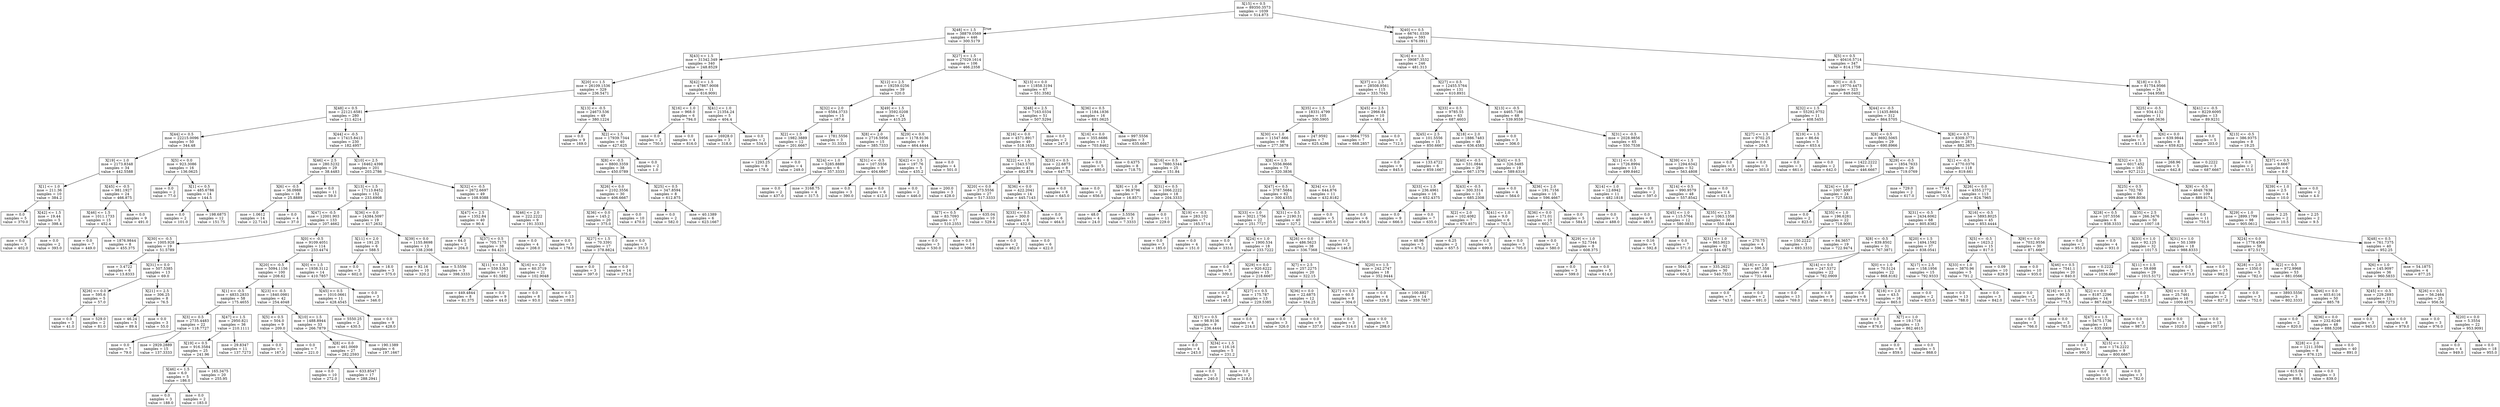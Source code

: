 digraph Tree {
node [shape=box] ;
0 [label="X[15] <= 0.5\nmse = 89350.3573\nsamples = 1039\nvalue = 514.873"] ;
1 [label="X[48] <= 1.5\nmse = 38879.0569\nsamples = 446\nvalue = 300.5179"] ;
0 -> 1 [labeldistance=2.5, labelangle=45, headlabel="True"] ;
2 [label="X[43] <= 1.5\nmse = 31342.349\nsamples = 340\nvalue = 248.8529"] ;
1 -> 2 ;
3 [label="X[20] <= 1.5\nmse = 26109.1536\nsamples = 329\nvalue = 236.5471"] ;
2 -> 3 ;
4 [label="X[48] <= 0.5\nmse = 22121.6581\nsamples = 280\nvalue = 211.4214"] ;
3 -> 4 ;
5 [label="X[44] <= 0.5\nmse = 22215.0096\nsamples = 50\nvalue = 344.48"] ;
4 -> 5 ;
6 [label="X[19] <= 1.0\nmse = 2173.8348\nsamples = 34\nvalue = 442.5588"] ;
5 -> 6 ;
7 [label="X[1] <= 1.0\nmse = 211.36\nsamples = 10\nvalue = 384.2"] ;
6 -> 7 ;
8 [label="mse = 0.0\nsamples = 5\nvalue = 370.0"] ;
7 -> 8 ;
9 [label="X[42] <= 1.5\nmse = 19.44\nsamples = 5\nvalue = 398.4"] ;
7 -> 9 ;
10 [label="mse = 0.0\nsamples = 3\nvalue = 402.0"] ;
9 -> 10 ;
11 [label="mse = 0.0\nsamples = 2\nvalue = 393.0"] ;
9 -> 11 ;
12 [label="X[45] <= -0.5\nmse = 981.1927\nsamples = 24\nvalue = 466.875"] ;
6 -> 12 ;
13 [label="X[46] <= 1.5\nmse = 1011.1733\nsamples = 15\nvalue = 452.4"] ;
12 -> 13 ;
14 [label="mse = 0.0\nsamples = 7\nvalue = 449.0"] ;
13 -> 14 ;
15 [label="mse = 1876.9844\nsamples = 8\nvalue = 455.375"] ;
13 -> 15 ;
16 [label="mse = 0.0\nsamples = 9\nvalue = 491.0"] ;
12 -> 16 ;
17 [label="X[5] <= 0.0\nmse = 923.3086\nsamples = 16\nvalue = 136.0625"] ;
5 -> 17 ;
18 [label="mse = 0.0\nsamples = 2\nvalue = 77.0"] ;
17 -> 18 ;
19 [label="X[1] <= 0.5\nmse = 485.6786\nsamples = 14\nvalue = 144.5"] ;
17 -> 19 ;
20 [label="mse = 0.0\nsamples = 2\nvalue = 101.0"] ;
19 -> 20 ;
21 [label="mse = 198.6875\nsamples = 12\nvalue = 151.75"] ;
19 -> 21 ;
22 [label="X[44] <= -0.5\nmse = 17415.8413\nsamples = 230\nvalue = 182.4957"] ;
4 -> 22 ;
23 [label="X[46] <= 2.5\nmse = 280.5232\nsamples = 29\nvalue = 38.4483"] ;
22 -> 23 ;
24 [label="X[6] <= -0.5\nmse = 36.0988\nsamples = 18\nvalue = 25.8889"] ;
23 -> 24 ;
25 [label="mse = 1.0612\nsamples = 14\nvalue = 22.7143"] ;
24 -> 25 ;
26 [label="mse = 0.0\nsamples = 4\nvalue = 37.0"] ;
24 -> 26 ;
27 [label="mse = 0.0\nsamples = 11\nvalue = 59.0"] ;
23 -> 27 ;
28 [label="X[10] <= 2.5\nmse = 16462.4398\nsamples = 201\nvalue = 203.2786"] ;
22 -> 28 ;
29 [label="X[13] <= 1.5\nmse = 17113.8452\nsamples = 152\nvalue = 233.6908"] ;
28 -> 29 ;
30 [label="X[47] <= -0.5\nmse = 12001.903\nsamples = 133\nvalue = 207.4662"] ;
29 -> 30 ;
31 [label="X[30] <= -0.5\nmse = 1005.928\nsamples = 19\nvalue = 51.5789"] ;
30 -> 31 ;
32 [label="mse = 3.4722\nsamples = 6\nvalue = 13.8333"] ;
31 -> 32 ;
33 [label="X[31] <= 0.0\nmse = 507.5385\nsamples = 13\nvalue = 69.0"] ;
31 -> 33 ;
34 [label="X[26] <= 0.0\nmse = 595.6\nsamples = 5\nvalue = 57.0"] ;
33 -> 34 ;
35 [label="mse = 0.0\nsamples = 3\nvalue = 41.0"] ;
34 -> 35 ;
36 [label="mse = 529.0\nsamples = 2\nvalue = 81.0"] ;
34 -> 36 ;
37 [label="X[21] <= 2.5\nmse = 306.25\nsamples = 8\nvalue = 76.5"] ;
33 -> 37 ;
38 [label="mse = 46.24\nsamples = 5\nvalue = 89.4"] ;
37 -> 38 ;
39 [label="mse = 0.0\nsamples = 3\nvalue = 55.0"] ;
37 -> 39 ;
40 [label="X[0] <= -0.5\nmse = 9109.4051\nsamples = 114\nvalue = 233.4474"] ;
30 -> 40 ;
41 [label="X[20] <= -0.5\nmse = 5094.1156\nsamples = 100\nvalue = 208.62"] ;
40 -> 41 ;
42 [label="X[1] <= -0.5\nmse = 4833.2833\nsamples = 58\nvalue = 175.4655"] ;
41 -> 42 ;
43 [label="X[3] <= 0.5\nmse = 2735.4483\nsamples = 22\nvalue = 118.7727"] ;
42 -> 43 ;
44 [label="mse = 0.0\nsamples = 7\nvalue = 79.0"] ;
43 -> 44 ;
45 [label="mse = 2929.2889\nsamples = 15\nvalue = 137.3333"] ;
43 -> 45 ;
46 [label="X[47] <= 1.5\nmse = 2950.821\nsamples = 36\nvalue = 210.1111"] ;
42 -> 46 ;
47 [label="X[19] <= 0.5\nmse = 916.3584\nsamples = 25\nvalue = 241.96"] ;
46 -> 47 ;
48 [label="X[46] <= 1.5\nmse = 6.0\nsamples = 5\nvalue = 186.0"] ;
47 -> 48 ;
49 [label="mse = 0.0\nsamples = 3\nvalue = 188.0"] ;
48 -> 49 ;
50 [label="mse = 0.0\nsamples = 2\nvalue = 183.0"] ;
48 -> 50 ;
51 [label="mse = 165.3475\nsamples = 20\nvalue = 255.95"] ;
47 -> 51 ;
52 [label="mse = 29.8347\nsamples = 11\nvalue = 137.7273"] ;
46 -> 52 ;
53 [label="X[23] <= -0.5\nmse = 1840.0981\nsamples = 42\nvalue = 254.4048"] ;
41 -> 53 ;
54 [label="X[5] <= 0.5\nmse = 504.0\nsamples = 9\nvalue = 209.0"] ;
53 -> 54 ;
55 [label="mse = 0.0\nsamples = 2\nvalue = 167.0"] ;
54 -> 55 ;
56 [label="mse = 0.0\nsamples = 7\nvalue = 221.0"] ;
54 -> 56 ;
57 [label="X[10] <= 1.5\nmse = 1488.8944\nsamples = 33\nvalue = 266.7879"] ;
53 -> 57 ;
58 [label="X[8] <= 0.0\nmse = 461.0069\nsamples = 27\nvalue = 282.2593"] ;
57 -> 58 ;
59 [label="mse = 0.0\nsamples = 10\nvalue = 272.0"] ;
58 -> 59 ;
60 [label="mse = 633.8547\nsamples = 17\nvalue = 288.2941"] ;
58 -> 60 ;
61 [label="mse = 190.1389\nsamples = 6\nvalue = 197.1667"] ;
57 -> 61 ;
62 [label="X[0] <= 1.5\nmse = 1938.3112\nsamples = 14\nvalue = 410.7857"] ;
40 -> 62 ;
63 [label="X[45] <= 0.5\nmse = 1010.0661\nsamples = 11\nvalue = 428.4545"] ;
62 -> 63 ;
64 [label="mse = 5550.25\nsamples = 2\nvalue = 430.5"] ;
63 -> 64 ;
65 [label="mse = 0.0\nsamples = 9\nvalue = 428.0"] ;
63 -> 65 ;
66 [label="mse = 0.0\nsamples = 3\nvalue = 346.0"] ;
62 -> 66 ;
67 [label="X[36] <= 0.0\nmse = 14384.5097\nsamples = 19\nvalue = 417.2632"] ;
29 -> 67 ;
68 [label="X[11] <= 2.0\nmse = 191.25\nsamples = 6\nvalue = 588.5"] ;
67 -> 68 ;
69 [label="mse = 0.0\nsamples = 3\nvalue = 602.0"] ;
68 -> 69 ;
70 [label="mse = 18.0\nsamples = 3\nvalue = 575.0"] ;
68 -> 70 ;
71 [label="X[39] <= 0.0\nmse = 1155.8698\nsamples = 13\nvalue = 338.2308"] ;
67 -> 71 ;
72 [label="mse = 92.16\nsamples = 10\nvalue = 320.2"] ;
71 -> 72 ;
73 [label="mse = 5.5556\nsamples = 3\nvalue = 398.3333"] ;
71 -> 73 ;
74 [label="X[32] <= -0.5\nmse = 2672.6697\nsamples = 49\nvalue = 108.9388"] ;
28 -> 74 ;
75 [label="X[47] <= 2.5\nmse = 1352.84\nsamples = 40\nvalue = 90.4"] ;
74 -> 75 ;
76 [label="mse = 64.0\nsamples = 2\nvalue = 204.0"] ;
75 -> 76 ;
77 [label="X[37] <= 0.5\nmse = 705.7175\nsamples = 38\nvalue = 84.4211"] ;
75 -> 77 ;
78 [label="X[11] <= 1.5\nmse = 559.5363\nsamples = 17\nvalue = 61.5882"] ;
77 -> 78 ;
79 [label="mse = 449.4844\nsamples = 8\nvalue = 81.375"] ;
78 -> 79 ;
80 [label="mse = 0.0\nsamples = 9\nvalue = 44.0"] ;
78 -> 80 ;
81 [label="X[16] <= 2.0\nmse = 60.3719\nsamples = 21\nvalue = 102.9048"] ;
77 -> 81 ;
82 [label="mse = 0.0\nsamples = 8\nvalue = 93.0"] ;
81 -> 82 ;
83 [label="mse = 0.0\nsamples = 13\nvalue = 109.0"] ;
81 -> 83 ;
84 [label="X[46] <= 2.0\nmse = 222.2222\nsamples = 9\nvalue = 191.3333"] ;
74 -> 84 ;
85 [label="mse = 0.0\nsamples = 4\nvalue = 208.0"] ;
84 -> 85 ;
86 [label="mse = 0.0\nsamples = 5\nvalue = 178.0"] ;
84 -> 86 ;
87 [label="X[13] <= -0.5\nmse = 24673.536\nsamples = 49\nvalue = 380.1224"] ;
3 -> 87 ;
88 [label="mse = 0.0\nsamples = 9\nvalue = 169.0"] ;
87 -> 88 ;
89 [label="X[2] <= 1.5\nmse = 17939.7344\nsamples = 40\nvalue = 427.625"] ;
87 -> 89 ;
90 [label="X[8] <= -0.5\nmse = 8800.3359\nsamples = 38\nvalue = 450.0789"] ;
89 -> 90 ;
91 [label="X[26] <= 0.0\nmse = 2102.3556\nsamples = 30\nvalue = 406.6667"] ;
90 -> 91 ;
92 [label="X[36] <= 0.0\nmse = 145.2\nsamples = 20\nvalue = 375.0"] ;
91 -> 92 ;
93 [label="X[27] <= 1.5\nmse = 70.3391\nsamples = 17\nvalue = 378.8824"] ;
92 -> 93 ;
94 [label="mse = 0.0\nsamples = 3\nvalue = 397.0"] ;
93 -> 94 ;
95 [label="mse = 0.0\nsamples = 14\nvalue = 375.0"] ;
93 -> 95 ;
96 [label="mse = 0.0\nsamples = 3\nvalue = 353.0"] ;
92 -> 96 ;
97 [label="mse = 0.0\nsamples = 10\nvalue = 470.0"] ;
91 -> 97 ;
98 [label="X[25] <= 0.5\nmse = 347.8594\nsamples = 8\nvalue = 612.875"] ;
90 -> 98 ;
99 [label="mse = 0.0\nsamples = 2\nvalue = 582.0"] ;
98 -> 99 ;
100 [label="mse = 40.1389\nsamples = 6\nvalue = 623.1667"] ;
98 -> 100 ;
101 [label="mse = 0.0\nsamples = 2\nvalue = 1.0"] ;
89 -> 101 ;
102 [label="X[42] <= 1.5\nmse = 47867.9008\nsamples = 11\nvalue = 616.9091"] ;
2 -> 102 ;
103 [label="X[16] <= 1.0\nmse = 968.0\nsamples = 6\nvalue = 794.0"] ;
102 -> 103 ;
104 [label="mse = 0.0\nsamples = 2\nvalue = 750.0"] ;
103 -> 104 ;
105 [label="mse = 0.0\nsamples = 4\nvalue = 816.0"] ;
103 -> 105 ;
106 [label="X[41] <= 1.0\nmse = 21354.24\nsamples = 5\nvalue = 404.4"] ;
102 -> 106 ;
107 [label="mse = 16928.0\nsamples = 3\nvalue = 318.0"] ;
106 -> 107 ;
108 [label="mse = 0.0\nsamples = 2\nvalue = 534.0"] ;
106 -> 108 ;
109 [label="X[27] <= 1.5\nmse = 27029.1614\nsamples = 106\nvalue = 466.2358"] ;
1 -> 109 ;
110 [label="X[12] <= 2.5\nmse = 19259.0256\nsamples = 39\nvalue = 320.0"] ;
109 -> 110 ;
111 [label="X[32] <= 2.0\nmse = 6584.3733\nsamples = 15\nvalue = 167.6"] ;
110 -> 111 ;
112 [label="X[2] <= 1.5\nmse = 1982.3889\nsamples = 12\nvalue = 201.6667"] ;
111 -> 112 ;
113 [label="mse = 1293.25\nsamples = 8\nvalue = 178.0"] ;
112 -> 113 ;
114 [label="mse = 0.0\nsamples = 4\nvalue = 249.0"] ;
112 -> 114 ;
115 [label="mse = 1781.5556\nsamples = 3\nvalue = 31.3333"] ;
111 -> 115 ;
116 [label="X[49] <= 1.5\nmse = 3592.0208\nsamples = 24\nvalue = 415.25"] ;
110 -> 116 ;
117 [label="X[8] <= 2.0\nmse = 2716.5956\nsamples = 15\nvalue = 385.7333"] ;
116 -> 117 ;
118 [label="X[24] <= 1.0\nmse = 5285.8889\nsamples = 6\nvalue = 357.3333"] ;
117 -> 118 ;
119 [label="mse = 0.0\nsamples = 2\nvalue = 437.0"] ;
118 -> 119 ;
120 [label="mse = 3168.75\nsamples = 4\nvalue = 317.5"] ;
118 -> 120 ;
121 [label="X[31] <= -0.5\nmse = 107.5556\nsamples = 9\nvalue = 404.6667"] ;
117 -> 121 ;
122 [label="mse = 0.0\nsamples = 3\nvalue = 390.0"] ;
121 -> 122 ;
123 [label="mse = 0.0\nsamples = 6\nvalue = 412.0"] ;
121 -> 123 ;
124 [label="X[29] <= 0.0\nmse = 1178.9136\nsamples = 9\nvalue = 464.4444"] ;
116 -> 124 ;
125 [label="X[42] <= 1.5\nmse = 197.76\nsamples = 5\nvalue = 435.2"] ;
124 -> 125 ;
126 [label="mse = 0.0\nsamples = 2\nvalue = 446.0"] ;
125 -> 126 ;
127 [label="mse = 200.0\nsamples = 3\nvalue = 428.0"] ;
125 -> 127 ;
128 [label="mse = 0.0\nsamples = 4\nvalue = 501.0"] ;
124 -> 128 ;
129 [label="X[13] <= 0.0\nmse = 11858.3194\nsamples = 67\nvalue = 551.3582"] ;
109 -> 129 ;
130 [label="X[48] <= 2.5\nmse = 7163.0334\nsamples = 51\nvalue = 507.5294"] ;
129 -> 130 ;
131 [label="X[16] <= 0.0\nmse = 4571.8917\nsamples = 49\nvalue = 518.1633"] ;
130 -> 131 ;
132 [label="X[22] <= 1.5\nmse = 1543.5705\nsamples = 41\nvalue = 492.878"] ;
131 -> 132 ;
133 [label="X[20] <= 0.0\nmse = 373.5556\nsamples = 27\nvalue = 517.3333"] ;
132 -> 133 ;
134 [label="X[7] <= 0.5\nmse = 83.7093\nsamples = 17\nvalue = 510.2353"] ;
133 -> 134 ;
135 [label="mse = 0.0\nsamples = 3\nvalue = 530.0"] ;
134 -> 135 ;
136 [label="mse = 0.0\nsamples = 14\nvalue = 506.0"] ;
134 -> 136 ;
137 [label="mse = 635.04\nsamples = 10\nvalue = 529.4"] ;
133 -> 137 ;
138 [label="X[36] <= 0.0\nmse = 422.2041\nsamples = 14\nvalue = 445.7143"] ;
132 -> 138 ;
139 [label="X[33] <= 0.5\nmse = 300.0\nsamples = 8\nvalue = 432.0"] ;
138 -> 139 ;
140 [label="mse = 0.0\nsamples = 2\nvalue = 462.0"] ;
139 -> 140 ;
141 [label="mse = 0.0\nsamples = 6\nvalue = 422.0"] ;
139 -> 141 ;
142 [label="mse = 0.0\nsamples = 6\nvalue = 464.0"] ;
138 -> 142 ;
143 [label="X[33] <= 0.5\nmse = 22.6875\nsamples = 8\nvalue = 647.75"] ;
131 -> 143 ;
144 [label="mse = 0.0\nsamples = 6\nvalue = 645.0"] ;
143 -> 144 ;
145 [label="mse = 0.0\nsamples = 2\nvalue = 656.0"] ;
143 -> 145 ;
146 [label="mse = 0.0\nsamples = 2\nvalue = 247.0"] ;
130 -> 146 ;
147 [label="X[36] <= 0.5\nmse = 1184.1836\nsamples = 16\nvalue = 691.0625"] ;
129 -> 147 ;
148 [label="X[16] <= 0.0\nmse = 355.6686\nsamples = 13\nvalue = 703.8462"] ;
147 -> 148 ;
149 [label="mse = 0.0\nsamples = 5\nvalue = 680.0"] ;
148 -> 149 ;
150 [label="mse = 0.4375\nsamples = 8\nvalue = 718.75"] ;
148 -> 150 ;
151 [label="mse = 997.5556\nsamples = 3\nvalue = 635.6667"] ;
147 -> 151 ;
152 [label="X[40] <= 0.5\nmse = 66761.0339\nsamples = 593\nvalue = 676.0911"] ;
0 -> 152 [labeldistance=2.5, labelangle=-45, headlabel="False"] ;
153 [label="X[16] <= 1.5\nmse = 39087.3532\nsamples = 246\nvalue = 481.313"] ;
152 -> 153 ;
154 [label="X[37] <= 2.5\nmse = 28508.9561\nsamples = 115\nvalue = 333.7043"] ;
153 -> 154 ;
155 [label="X[35] <= 1.5\nmse = 18331.4799\nsamples = 105\nvalue = 300.5905"] ;
154 -> 155 ;
156 [label="X[30] <= 1.0\nmse = 11547.666\nsamples = 98\nvalue = 277.3878"] ;
155 -> 156 ;
157 [label="X[16] <= 0.5\nmse = 7880.5344\nsamples = 25\nvalue = 151.84"] ;
156 -> 157 ;
158 [label="X[8] <= 1.0\nmse = 96.9796\nsamples = 7\nvalue = 16.8571"] ;
157 -> 158 ;
159 [label="mse = 48.0\nsamples = 4\nvalue = 24.0"] ;
158 -> 159 ;
160 [label="mse = 3.5556\nsamples = 3\nvalue = 7.3333"] ;
158 -> 160 ;
161 [label="X[31] <= 0.5\nmse = 1066.2222\nsamples = 18\nvalue = 204.3333"] ;
157 -> 161 ;
162 [label="mse = 0.0\nsamples = 11\nvalue = 229.0"] ;
161 -> 162 ;
163 [label="X[19] <= -0.5\nmse = 283.102\nsamples = 7\nvalue = 165.5714"] ;
161 -> 163 ;
164 [label="mse = 0.0\nsamples = 3\nvalue = 185.0"] ;
163 -> 164 ;
165 [label="mse = 0.0\nsamples = 4\nvalue = 151.0"] ;
163 -> 165 ;
166 [label="X[8] <= 1.5\nmse = 5556.8666\nsamples = 73\nvalue = 320.3836"] ;
156 -> 166 ;
167 [label="X[47] <= 0.5\nmse = 3787.5684\nsamples = 62\nvalue = 300.4355"] ;
166 -> 167 ;
168 [label="X[33] <= 1.0\nmse = 3021.1756\nsamples = 22\nvalue = 251.7727"] ;
167 -> 168 ;
169 [label="mse = 0.0\nsamples = 4\nvalue = 333.0"] ;
168 -> 169 ;
170 [label="X[24] <= 1.0\nmse = 1900.534\nsamples = 18\nvalue = 233.7222"] ;
168 -> 170 ;
171 [label="mse = 0.0\nsamples = 3\nvalue = 309.0"] ;
170 -> 171 ;
172 [label="X[29] <= 0.0\nmse = 920.6222\nsamples = 15\nvalue = 218.6667"] ;
170 -> 172 ;
173 [label="mse = 0.0\nsamples = 2\nvalue = 148.0"] ;
172 -> 173 ;
174 [label="X[27] <= 0.5\nmse = 175.787\nsamples = 13\nvalue = 229.5385"] ;
172 -> 174 ;
175 [label="X[17] <= 0.5\nmse = 98.9136\nsamples = 9\nvalue = 236.4444"] ;
174 -> 175 ;
176 [label="mse = 0.0\nsamples = 4\nvalue = 243.0"] ;
175 -> 176 ;
177 [label="X[34] <= 1.5\nmse = 116.16\nsamples = 5\nvalue = 231.2"] ;
175 -> 177 ;
178 [label="mse = 0.0\nsamples = 3\nvalue = 240.0"] ;
177 -> 178 ;
179 [label="mse = 0.0\nsamples = 2\nvalue = 218.0"] ;
177 -> 179 ;
180 [label="mse = 0.0\nsamples = 4\nvalue = 214.0"] ;
174 -> 180 ;
181 [label="X[31] <= 0.5\nmse = 2190.31\nsamples = 40\nvalue = 327.2"] ;
167 -> 181 ;
182 [label="X[26] <= 0.0\nmse = 486.5623\nsamples = 38\nvalue = 336.7368"] ;
181 -> 182 ;
183 [label="X[7] <= 2.5\nmse = 257.2275\nsamples = 20\nvalue = 322.15"] ;
182 -> 183 ;
184 [label="X[36] <= 0.0\nmse = 22.6875\nsamples = 12\nvalue = 334.25"] ;
183 -> 184 ;
185 [label="mse = 0.0\nsamples = 3\nvalue = 326.0"] ;
184 -> 185 ;
186 [label="mse = 0.0\nsamples = 9\nvalue = 337.0"] ;
184 -> 186 ;
187 [label="X[27] <= 0.5\nmse = 60.0\nsamples = 8\nvalue = 304.0"] ;
183 -> 187 ;
188 [label="mse = 0.0\nsamples = 3\nvalue = 314.0"] ;
187 -> 188 ;
189 [label="mse = 0.0\nsamples = 5\nvalue = 298.0"] ;
187 -> 189 ;
190 [label="X[20] <= 1.5\nmse = 242.2747\nsamples = 18\nvalue = 352.9444"] ;
182 -> 190 ;
191 [label="mse = 0.0\nsamples = 4\nvalue = 329.0"] ;
190 -> 191 ;
192 [label="mse = 100.8827\nsamples = 14\nvalue = 359.7857"] ;
190 -> 192 ;
193 [label="mse = 0.0\nsamples = 2\nvalue = 146.0"] ;
181 -> 193 ;
194 [label="X[34] <= 1.0\nmse = 644.876\nsamples = 11\nvalue = 432.8182"] ;
166 -> 194 ;
195 [label="mse = 0.0\nsamples = 5\nvalue = 405.0"] ;
194 -> 195 ;
196 [label="mse = 0.0\nsamples = 6\nvalue = 456.0"] ;
194 -> 196 ;
197 [label="mse = 247.9592\nsamples = 7\nvalue = 625.4286"] ;
155 -> 197 ;
198 [label="X[45] <= 2.5\nmse = 2966.64\nsamples = 10\nvalue = 681.4"] ;
154 -> 198 ;
199 [label="mse = 3664.7755\nsamples = 7\nvalue = 668.2857"] ;
198 -> 199 ;
200 [label="mse = 0.0\nsamples = 3\nvalue = 712.0"] ;
198 -> 200 ;
201 [label="X[27] <= 0.5\nmse = 12455.5764\nsamples = 131\nvalue = 610.8931"] ;
153 -> 201 ;
202 [label="X[33] <= 0.5\nmse = 9785.55\nsamples = 63\nvalue = 687.4603"] ;
201 -> 202 ;
203 [label="X[45] <= 2.5\nmse = 101.5556\nsamples = 15\nvalue = 850.6667"] ;
202 -> 203 ;
204 [label="mse = 0.0\nsamples = 9\nvalue = 845.0"] ;
203 -> 204 ;
205 [label="mse = 133.4722\nsamples = 6\nvalue = 859.1667"] ;
203 -> 205 ;
206 [label="X[18] <= 2.0\nmse = 1886.7483\nsamples = 48\nvalue = 636.4583"] ;
202 -> 206 ;
207 [label="X[40] <= -0.5\nmse = 531.0844\nsamples = 29\nvalue = 667.1379"] ;
206 -> 207 ;
208 [label="X[33] <= 1.5\nmse = 236.4961\nsamples = 16\nvalue = 652.4375"] ;
207 -> 208 ;
209 [label="mse = 0.0\nsamples = 9\nvalue = 666.0"] ;
208 -> 209 ;
210 [label="mse = 0.0\nsamples = 7\nvalue = 635.0"] ;
208 -> 210 ;
211 [label="X[43] <= -0.5\nmse = 300.3314\nsamples = 13\nvalue = 685.2308"] ;
207 -> 211 ;
212 [label="X[2] <= 2.0\nmse = 102.4082\nsamples = 7\nvalue = 670.8571"] ;
211 -> 212 ;
213 [label="mse = 40.96\nsamples = 5\nvalue = 676.2"] ;
212 -> 213 ;
214 [label="mse = 6.25\nsamples = 2\nvalue = 657.5"] ;
212 -> 214 ;
215 [label="X[41] <= 1.0\nmse = 9.0\nsamples = 6\nvalue = 702.0"] ;
211 -> 215 ;
216 [label="mse = 0.0\nsamples = 3\nvalue = 699.0"] ;
215 -> 216 ;
217 [label="mse = 0.0\nsamples = 3\nvalue = 705.0"] ;
215 -> 217 ;
218 [label="X[45] <= 0.5\nmse = 326.5485\nsamples = 19\nvalue = 589.6316"] ;
206 -> 218 ;
219 [label="mse = 0.0\nsamples = 4\nvalue = 564.0"] ;
218 -> 219 ;
220 [label="X[36] <= 2.0\nmse = 191.7156\nsamples = 15\nvalue = 596.4667"] ;
218 -> 220 ;
221 [label="X[36] <= 0.0\nmse = 171.01\nsamples = 10\nvalue = 602.7"] ;
220 -> 221 ;
222 [label="mse = 0.0\nsamples = 2\nvalue = 580.0"] ;
221 -> 222 ;
223 [label="X[29] <= 1.0\nmse = 52.7344\nsamples = 8\nvalue = 608.375"] ;
221 -> 223 ;
224 [label="mse = 0.0\nsamples = 3\nvalue = 599.0"] ;
223 -> 224 ;
225 [label="mse = 0.0\nsamples = 5\nvalue = 614.0"] ;
223 -> 225 ;
226 [label="mse = 0.0\nsamples = 5\nvalue = 584.0"] ;
220 -> 226 ;
227 [label="X[13] <= -0.5\nmse = 4465.7186\nsamples = 68\nvalue = 539.9559"] ;
201 -> 227 ;
228 [label="mse = 0.0\nsamples = 3\nvalue = 306.0"] ;
227 -> 228 ;
229 [label="X[31] <= -0.5\nmse = 2028.9856\nsamples = 65\nvalue = 550.7538"] ;
227 -> 229 ;
230 [label="X[11] <= 0.5\nmse = 1726.8994\nsamples = 13\nvalue = 499.8462"] ;
229 -> 230 ;
231 [label="X[14] <= 1.0\nmse = 12.6942\nsamples = 11\nvalue = 482.1818"] ;
230 -> 231 ;
232 [label="mse = 0.0\nsamples = 3\nvalue = 488.0"] ;
231 -> 232 ;
233 [label="mse = 0.0\nsamples = 8\nvalue = 480.0"] ;
231 -> 233 ;
234 [label="mse = 0.0\nsamples = 2\nvalue = 597.0"] ;
230 -> 234 ;
235 [label="X[39] <= 1.5\nmse = 1294.6342\nsamples = 52\nvalue = 563.4808"] ;
229 -> 235 ;
236 [label="X[14] <= 0.5\nmse = 990.9579\nsamples = 48\nvalue = 557.8542"] ;
235 -> 236 ;
237 [label="X[45] <= 1.0\nmse = 115.5764\nsamples = 12\nvalue = 580.0833"] ;
236 -> 237 ;
238 [label="mse = 0.16\nsamples = 5\nvalue = 592.8"] ;
237 -> 238 ;
239 [label="mse = 0.0\nsamples = 7\nvalue = 571.0"] ;
237 -> 239 ;
240 [label="X[35] <= 2.5\nmse = 1063.1358\nsamples = 36\nvalue = 550.4444"] ;
236 -> 240 ;
241 [label="X[31] <= 1.0\nmse = 863.9023\nsamples = 32\nvalue = 544.6875"] ;
240 -> 241 ;
242 [label="mse = 5041.0\nsamples = 2\nvalue = 604.0"] ;
241 -> 242 ;
243 [label="mse = 335.2622\nsamples = 30\nvalue = 540.7333"] ;
241 -> 243 ;
244 [label="mse = 270.75\nsamples = 4\nvalue = 596.5"] ;
240 -> 244 ;
245 [label="mse = 0.0\nsamples = 4\nvalue = 631.0"] ;
235 -> 245 ;
246 [label="X[5] <= 0.5\nmse = 40416.5714\nsamples = 347\nvalue = 814.1758"] ;
152 -> 246 ;
247 [label="X[0] <= -0.5\nmse = 19770.4473\nsamples = 323\nvalue = 849.0402"] ;
246 -> 247 ;
248 [label="X[32] <= 1.5\nmse = 55292.9752\nsamples = 11\nvalue = 408.5455"] ;
247 -> 248 ;
249 [label="X[27] <= 1.5\nmse = 9702.25\nsamples = 6\nvalue = 204.5"] ;
248 -> 249 ;
250 [label="mse = 0.0\nsamples = 3\nvalue = 106.0"] ;
249 -> 250 ;
251 [label="mse = 0.0\nsamples = 3\nvalue = 303.0"] ;
249 -> 251 ;
252 [label="X[19] <= 1.5\nmse = 86.64\nsamples = 5\nvalue = 653.4"] ;
248 -> 252 ;
253 [label="mse = 0.0\nsamples = 3\nvalue = 661.0"] ;
252 -> 253 ;
254 [label="mse = 0.0\nsamples = 2\nvalue = 642.0"] ;
252 -> 254 ;
255 [label="X[44] <= -0.5\nmse = 11435.8604\nsamples = 312\nvalue = 864.5705"] ;
247 -> 255 ;
256 [label="X[8] <= 0.5\nmse = 8692.5065\nsamples = 29\nvalue = 690.8966"] ;
255 -> 256 ;
257 [label="mse = 1422.2222\nsamples = 3\nvalue = 446.6667"] ;
256 -> 257 ;
258 [label="X[29] <= -0.5\nmse = 1854.7633\nsamples = 26\nvalue = 719.0769"] ;
256 -> 258 ;
259 [label="X[24] <= 1.0\nmse = 1007.9097\nsamples = 24\nvalue = 727.5833"] ;
258 -> 259 ;
260 [label="mse = 0.0\nsamples = 2\nvalue = 823.0"] ;
259 -> 260 ;
261 [label="X[35] <= 1.0\nmse = 196.6281\nsamples = 22\nvalue = 718.9091"] ;
259 -> 261 ;
262 [label="mse = 150.2222\nsamples = 3\nvalue = 693.3333"] ;
261 -> 262 ;
263 [label="mse = 84.3657\nsamples = 19\nvalue = 722.9474"] ;
261 -> 263 ;
264 [label="mse = 729.0\nsamples = 2\nvalue = 617.0"] ;
258 -> 264 ;
265 [label="X[8] <= 0.5\nmse = 8309.3773\nsamples = 283\nvalue = 882.3675"] ;
255 -> 265 ;
266 [label="X[1] <= -0.5\nmse = 4770.0376\nsamples = 118\nvalue = 819.661"] ;
265 -> 266 ;
267 [label="mse = 77.44\nsamples = 5\nvalue = 703.6"] ;
266 -> 267 ;
268 [label="X[26] <= 0.0\nmse = 4355.2772\nsamples = 113\nvalue = 824.7965"] ;
266 -> 268 ;
269 [label="X[31] <= -0.5\nmse = 2434.6062\nsamples = 68\nvalue = 805.8382"] ;
268 -> 269 ;
270 [label="X[8] <= -0.5\nmse = 839.8502\nsamples = 31\nvalue = 767.3871"] ;
269 -> 270 ;
271 [label="X[18] <= 2.0\nmse = 467.358\nsamples = 9\nvalue = 731.4444"] ;
270 -> 271 ;
272 [label="mse = 0.0\nsamples = 7\nvalue = 743.0"] ;
271 -> 272 ;
273 [label="mse = 0.0\nsamples = 2\nvalue = 691.0"] ;
271 -> 273 ;
274 [label="X[14] <= 0.0\nmse = 247.5372\nsamples = 22\nvalue = 782.0909"] ;
270 -> 274 ;
275 [label="mse = 0.0\nsamples = 13\nvalue = 769.0"] ;
274 -> 275 ;
276 [label="mse = 0.0\nsamples = 9\nvalue = 801.0"] ;
274 -> 276 ;
277 [label="X[20] <= 1.5\nmse = 1494.1592\nsamples = 37\nvalue = 838.0541"] ;
269 -> 277 ;
278 [label="X[0] <= 1.0\nmse = 70.5124\nsamples = 22\nvalue = 868.8182"] ;
277 -> 278 ;
279 [label="mse = 0.0\nsamples = 6\nvalue = 879.0"] ;
278 -> 279 ;
280 [label="X[18] <= 2.0\nmse = 43.5\nsamples = 16\nvalue = 865.0"] ;
278 -> 280 ;
281 [label="mse = 0.0\nsamples = 3\nvalue = 876.0"] ;
280 -> 281 ;
282 [label="X[7] <= 1.0\nmse = 19.1716\nsamples = 13\nvalue = 862.4615"] ;
280 -> 282 ;
283 [label="mse = 0.0\nsamples = 8\nvalue = 859.0"] ;
282 -> 283 ;
284 [label="mse = 0.0\nsamples = 5\nvalue = 868.0"] ;
282 -> 284 ;
285 [label="X[17] <= 2.5\nmse = 158.1956\nsamples = 15\nvalue = 792.9333"] ;
277 -> 285 ;
286 [label="mse = 0.0\nsamples = 2\nvalue = 825.0"] ;
285 -> 286 ;
287 [label="mse = 0.0\nsamples = 13\nvalue = 788.0"] ;
285 -> 287 ;
288 [label="X[16] <= -0.5\nmse = 5893.8025\nsamples = 45\nvalue = 853.4444"] ;
268 -> 288 ;
289 [label="X[5] <= -0.5\nmse = 1623.2\nsamples = 15\nvalue = 817.0"] ;
288 -> 289 ;
290 [label="X[33] <= 1.0\nmse = 3870.96\nsamples = 5\nvalue = 791.2"] ;
289 -> 290 ;
291 [label="mse = 0.0\nsamples = 3\nvalue = 842.0"] ;
290 -> 291 ;
292 [label="mse = 0.0\nsamples = 2\nvalue = 715.0"] ;
290 -> 292 ;
293 [label="mse = 0.09\nsamples = 10\nvalue = 829.9"] ;
289 -> 293 ;
294 [label="X[9] <= 0.0\nmse = 7032.9556\nsamples = 30\nvalue = 871.6667"] ;
288 -> 294 ;
295 [label="mse = 0.0\nsamples = 10\nvalue = 935.0"] ;
294 -> 295 ;
296 [label="X[46] <= 0.5\nmse = 7541.1\nsamples = 20\nvalue = 840.0"] ;
294 -> 296 ;
297 [label="X[16] <= 1.5\nmse = 90.25\nsamples = 6\nvalue = 775.5"] ;
296 -> 297 ;
298 [label="mse = 0.0\nsamples = 3\nvalue = 766.0"] ;
297 -> 298 ;
299 [label="mse = 0.0\nsamples = 3\nvalue = 785.0"] ;
297 -> 299 ;
300 [label="X[2] <= 0.0\nmse = 8187.2296\nsamples = 14\nvalue = 867.6429"] ;
296 -> 300 ;
301 [label="X[47] <= 1.5\nmse = 5475.1736\nsamples = 11\nvalue = 835.0909"] ;
300 -> 301 ;
302 [label="mse = 0.0\nsamples = 2\nvalue = 990.0"] ;
301 -> 302 ;
303 [label="X[15] <= 1.5\nmse = 174.2222\nsamples = 9\nvalue = 800.6667"] ;
301 -> 303 ;
304 [label="mse = 0.0\nsamples = 6\nvalue = 810.0"] ;
303 -> 304 ;
305 [label="mse = 0.0\nsamples = 3\nvalue = 782.0"] ;
303 -> 305 ;
306 [label="mse = 0.0\nsamples = 3\nvalue = 987.0"] ;
300 -> 306 ;
307 [label="X[32] <= 1.5\nmse = 6017.452\nsamples = 165\nvalue = 927.2121"] ;
265 -> 307 ;
308 [label="X[25] <= 0.5\nmse = 702.765\nsamples = 56\nvalue = 999.8036"] ;
307 -> 308 ;
309 [label="X[28] <= 0.5\nmse = 107.5556\nsamples = 6\nvalue = 938.3333"] ;
308 -> 309 ;
310 [label="mse = 0.0\nsamples = 2\nvalue = 953.0"] ;
309 -> 310 ;
311 [label="mse = 0.0\nsamples = 4\nvalue = 931.0"] ;
309 -> 311 ;
312 [label="X[35] <= 2.5\nmse = 266.3476\nsamples = 50\nvalue = 1007.18"] ;
308 -> 312 ;
313 [label="X[33] <= 1.0\nmse = 92.125\nsamples = 32\nvalue = 1017.5"] ;
312 -> 313 ;
314 [label="mse = 0.2222\nsamples = 3\nvalue = 1036.6667"] ;
313 -> 314 ;
315 [label="X[11] <= 1.5\nmse = 59.698\nsamples = 29\nvalue = 1015.5172"] ;
313 -> 315 ;
316 [label="mse = 0.0\nsamples = 13\nvalue = 1023.0"] ;
315 -> 316 ;
317 [label="X[6] <= 0.5\nmse = 25.7461\nsamples = 16\nvalue = 1009.4375"] ;
315 -> 317 ;
318 [label="mse = 0.0\nsamples = 3\nvalue = 1020.0"] ;
317 -> 318 ;
319 [label="mse = 0.0\nsamples = 13\nvalue = 1007.0"] ;
317 -> 319 ;
320 [label="X[31] <= 1.0\nmse = 50.1389\nsamples = 18\nvalue = 988.8333"] ;
312 -> 320 ;
321 [label="mse = 0.0\nsamples = 3\nvalue = 973.0"] ;
320 -> 321 ;
322 [label="mse = 0.0\nsamples = 15\nvalue = 992.0"] ;
320 -> 322 ;
323 [label="X[9] <= -0.5\nmse = 4649.7638\nsamples = 109\nvalue = 889.9174"] ;
307 -> 323 ;
324 [label="mse = 0.0\nsamples = 11\nvalue = 755.0"] ;
323 -> 324 ;
325 [label="X[29] <= 1.0\nmse = 2899.1799\nsamples = 98\nvalue = 905.0612"] ;
323 -> 325 ;
326 [label="X[24] <= 0.0\nmse = 1778.4566\nsamples = 58\nvalue = 872.5172"] ;
325 -> 326 ;
327 [label="X[28] <= 2.0\nmse = 1350.0\nsamples = 5\nvalue = 782.0"] ;
326 -> 327 ;
328 [label="mse = 0.0\nsamples = 2\nvalue = 827.0"] ;
327 -> 328 ;
329 [label="mse = 0.0\nsamples = 3\nvalue = 752.0"] ;
327 -> 329 ;
330 [label="X[2] <= 0.5\nmse = 972.9968\nsamples = 53\nvalue = 881.0566"] ;
326 -> 330 ;
331 [label="mse = 3893.5556\nsamples = 3\nvalue = 802.3333"] ;
330 -> 331 ;
332 [label="X[46] <= 0.0\nmse = 403.6116\nsamples = 50\nvalue = 885.78"] ;
330 -> 332 ;
333 [label="mse = 0.0\nsamples = 2\nvalue = 820.0"] ;
332 -> 333 ;
334 [label="X[36] <= 0.0\nmse = 232.6246\nsamples = 48\nvalue = 888.5208"] ;
332 -> 334 ;
335 [label="X[28] <= 2.0\nmse = 1211.3594\nsamples = 8\nvalue = 876.125"] ;
334 -> 335 ;
336 [label="mse = 615.04\nsamples = 5\nvalue = 898.4"] ;
335 -> 336 ;
337 [label="mse = 0.0\nsamples = 3\nvalue = 839.0"] ;
335 -> 337 ;
338 [label="mse = 0.0\nsamples = 40\nvalue = 891.0"] ;
334 -> 338 ;
339 [label="X[48] <= 0.5\nmse = 761.7375\nsamples = 40\nvalue = 952.25"] ;
325 -> 339 ;
340 [label="X[6] <= 1.0\nmse = 145.9097\nsamples = 36\nvalue = 960.5833"] ;
339 -> 340 ;
341 [label="X[45] <= -0.5\nmse = 229.2893\nsamples = 11\nvalue = 969.7273"] ;
340 -> 341 ;
342 [label="mse = 0.0\nsamples = 3\nvalue = 945.0"] ;
341 -> 342 ;
343 [label="mse = 0.0\nsamples = 8\nvalue = 979.0"] ;
341 -> 343 ;
344 [label="X[26] <= 0.5\nmse = 56.2464\nsamples = 25\nvalue = 956.56"] ;
340 -> 344 ;
345 [label="mse = 0.0\nsamples = 3\nvalue = 976.0"] ;
344 -> 345 ;
346 [label="X[20] <= 0.0\nmse = 5.3554\nsamples = 22\nvalue = 953.9091"] ;
344 -> 346 ;
347 [label="mse = 0.0\nsamples = 4\nvalue = 949.0"] ;
346 -> 347 ;
348 [label="mse = 0.0\nsamples = 18\nvalue = 955.0"] ;
346 -> 348 ;
349 [label="mse = 54.1875\nsamples = 4\nvalue = 877.25"] ;
339 -> 349 ;
350 [label="X[18] <= 0.5\nmse = 81754.9566\nsamples = 24\nvalue = 344.9583"] ;
246 -> 350 ;
351 [label="X[25] <= -0.5\nmse = 934.4132\nsamples = 11\nvalue = 646.3636"] ;
350 -> 351 ;
352 [label="mse = 0.0\nsamples = 3\nvalue = 611.0"] ;
351 -> 352 ;
353 [label="X[6] <= 0.0\nmse = 639.9844\nsamples = 8\nvalue = 659.625"] ;
351 -> 353 ;
354 [label="mse = 268.96\nsamples = 5\nvalue = 642.8"] ;
353 -> 354 ;
355 [label="mse = 0.2222\nsamples = 3\nvalue = 687.6667"] ;
353 -> 355 ;
356 [label="X[41] <= -0.5\nmse = 8229.6095\nsamples = 13\nvalue = 89.9231"] ;
350 -> 356 ;
357 [label="mse = 0.0\nsamples = 5\nvalue = 203.0"] ;
356 -> 357 ;
358 [label="X[13] <= -0.5\nmse = 386.9375\nsamples = 8\nvalue = 19.25"] ;
356 -> 358 ;
359 [label="mse = 0.0\nsamples = 2\nvalue = 53.0"] ;
358 -> 359 ;
360 [label="X[37] <= 0.5\nmse = 9.6667\nsamples = 6\nvalue = 8.0"] ;
358 -> 360 ;
361 [label="X[39] <= 1.0\nmse = 2.5\nsamples = 4\nvalue = 10.0"] ;
360 -> 361 ;
362 [label="mse = 2.25\nsamples = 2\nvalue = 10.5"] ;
361 -> 362 ;
363 [label="mse = 2.25\nsamples = 2\nvalue = 9.5"] ;
361 -> 363 ;
364 [label="mse = 0.0\nsamples = 2\nvalue = 4.0"] ;
360 -> 364 ;
}